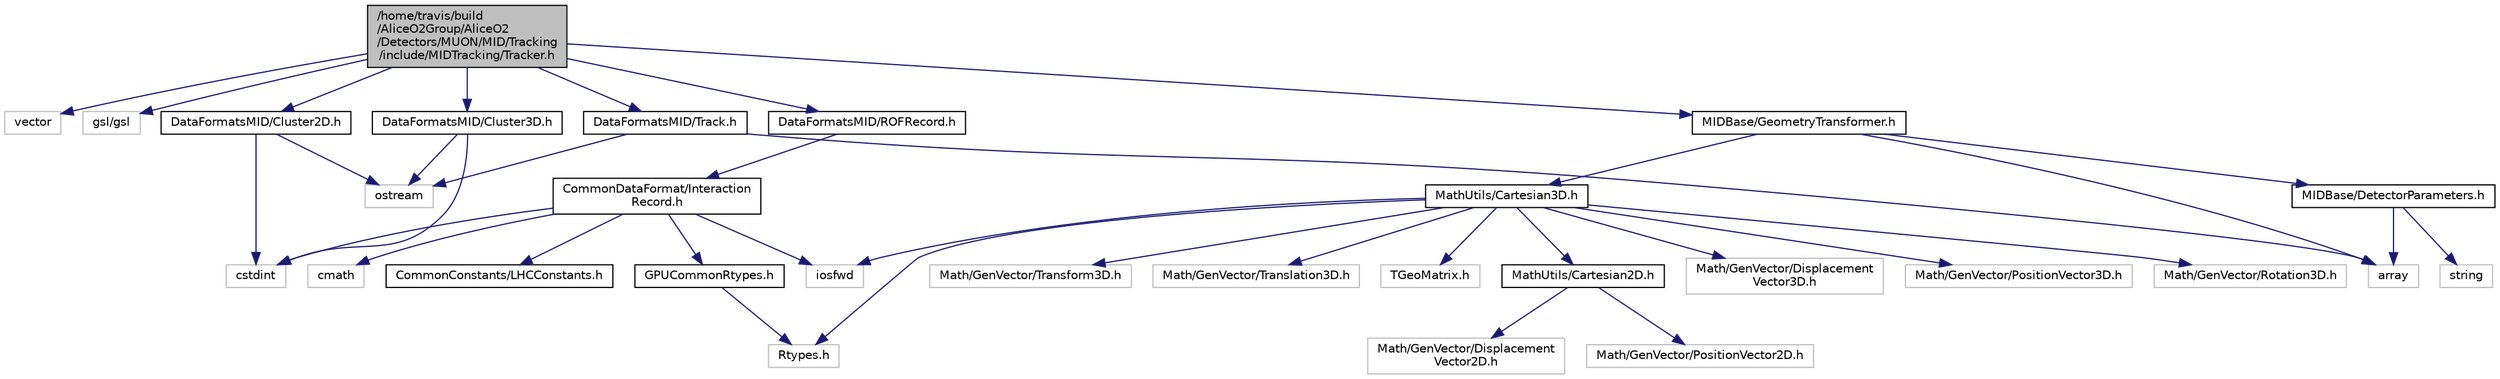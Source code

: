 digraph "/home/travis/build/AliceO2Group/AliceO2/Detectors/MUON/MID/Tracking/include/MIDTracking/Tracker.h"
{
 // INTERACTIVE_SVG=YES
  bgcolor="transparent";
  edge [fontname="Helvetica",fontsize="10",labelfontname="Helvetica",labelfontsize="10"];
  node [fontname="Helvetica",fontsize="10",shape=record];
  Node0 [label="/home/travis/build\l/AliceO2Group/AliceO2\l/Detectors/MUON/MID/Tracking\l/include/MIDTracking/Tracker.h",height=0.2,width=0.4,color="black", fillcolor="grey75", style="filled", fontcolor="black"];
  Node0 -> Node1 [color="midnightblue",fontsize="10",style="solid",fontname="Helvetica"];
  Node1 [label="vector",height=0.2,width=0.4,color="grey75"];
  Node0 -> Node2 [color="midnightblue",fontsize="10",style="solid",fontname="Helvetica"];
  Node2 [label="gsl/gsl",height=0.2,width=0.4,color="grey75"];
  Node0 -> Node3 [color="midnightblue",fontsize="10",style="solid",fontname="Helvetica"];
  Node3 [label="DataFormatsMID/Cluster2D.h",height=0.2,width=0.4,color="black",URL="$d6/d31/Cluster2D_8h.html",tooltip="Reconstructed cluster per RPC. "];
  Node3 -> Node4 [color="midnightblue",fontsize="10",style="solid",fontname="Helvetica"];
  Node4 [label="ostream",height=0.2,width=0.4,color="grey75"];
  Node3 -> Node5 [color="midnightblue",fontsize="10",style="solid",fontname="Helvetica"];
  Node5 [label="cstdint",height=0.2,width=0.4,color="grey75"];
  Node0 -> Node6 [color="midnightblue",fontsize="10",style="solid",fontname="Helvetica"];
  Node6 [label="DataFormatsMID/Cluster3D.h",height=0.2,width=0.4,color="black",URL="$d0/daa/Cluster3D_8h.html",tooltip="Reconstructed MID cluster (global coordinates) "];
  Node6 -> Node4 [color="midnightblue",fontsize="10",style="solid",fontname="Helvetica"];
  Node6 -> Node5 [color="midnightblue",fontsize="10",style="solid",fontname="Helvetica"];
  Node0 -> Node7 [color="midnightblue",fontsize="10",style="solid",fontname="Helvetica"];
  Node7 [label="DataFormatsMID/ROFRecord.h",height=0.2,width=0.4,color="black",URL="$d2/df9/MUON_2MID_2include_2DataFormatsMID_2ROFRecord_8h.html",tooltip="Definition of the MID event record. "];
  Node7 -> Node8 [color="midnightblue",fontsize="10",style="solid",fontname="Helvetica"];
  Node8 [label="CommonDataFormat/Interaction\lRecord.h",height=0.2,width=0.4,color="black",URL="$d9/d80/InteractionRecord_8h.html"];
  Node8 -> Node9 [color="midnightblue",fontsize="10",style="solid",fontname="Helvetica"];
  Node9 [label="GPUCommonRtypes.h",height=0.2,width=0.4,color="black",URL="$d2/d45/GPUCommonRtypes_8h.html"];
  Node9 -> Node10 [color="midnightblue",fontsize="10",style="solid",fontname="Helvetica"];
  Node10 [label="Rtypes.h",height=0.2,width=0.4,color="grey75"];
  Node8 -> Node11 [color="midnightblue",fontsize="10",style="solid",fontname="Helvetica"];
  Node11 [label="iosfwd",height=0.2,width=0.4,color="grey75"];
  Node8 -> Node5 [color="midnightblue",fontsize="10",style="solid",fontname="Helvetica"];
  Node8 -> Node12 [color="midnightblue",fontsize="10",style="solid",fontname="Helvetica"];
  Node12 [label="cmath",height=0.2,width=0.4,color="grey75"];
  Node8 -> Node13 [color="midnightblue",fontsize="10",style="solid",fontname="Helvetica"];
  Node13 [label="CommonConstants/LHCConstants.h",height=0.2,width=0.4,color="black",URL="$d4/dc6/LHCConstants_8h.html",tooltip="Header to collect LHC related constants. "];
  Node0 -> Node14 [color="midnightblue",fontsize="10",style="solid",fontname="Helvetica"];
  Node14 [label="DataFormatsMID/Track.h",height=0.2,width=0.4,color="black",URL="$d4/d54/DataFormats_2Detectors_2MUON_2MID_2include_2DataFormatsMID_2Track_8h.html",tooltip="Reconstructed MID track. "];
  Node14 -> Node15 [color="midnightblue",fontsize="10",style="solid",fontname="Helvetica"];
  Node15 [label="array",height=0.2,width=0.4,color="grey75"];
  Node14 -> Node4 [color="midnightblue",fontsize="10",style="solid",fontname="Helvetica"];
  Node0 -> Node16 [color="midnightblue",fontsize="10",style="solid",fontname="Helvetica"];
  Node16 [label="MIDBase/GeometryTransformer.h",height=0.2,width=0.4,color="black",URL="$de/d0c/GeometryTransformer_8h.html",tooltip="Geometry transformer for MID. "];
  Node16 -> Node15 [color="midnightblue",fontsize="10",style="solid",fontname="Helvetica"];
  Node16 -> Node17 [color="midnightblue",fontsize="10",style="solid",fontname="Helvetica"];
  Node17 [label="MIDBase/DetectorParameters.h",height=0.2,width=0.4,color="black",URL="$dc/de4/DetectorParameters_8h.html",tooltip="Useful detector parameters for MID. "];
  Node17 -> Node15 [color="midnightblue",fontsize="10",style="solid",fontname="Helvetica"];
  Node17 -> Node18 [color="midnightblue",fontsize="10",style="solid",fontname="Helvetica"];
  Node18 [label="string",height=0.2,width=0.4,color="grey75"];
  Node16 -> Node19 [color="midnightblue",fontsize="10",style="solid",fontname="Helvetica"];
  Node19 [label="MathUtils/Cartesian3D.h",height=0.2,width=0.4,color="black",URL="$dd/d76/Cartesian3D_8h.html"];
  Node19 -> Node20 [color="midnightblue",fontsize="10",style="solid",fontname="Helvetica"];
  Node20 [label="Math/GenVector/Displacement\lVector3D.h",height=0.2,width=0.4,color="grey75"];
  Node19 -> Node21 [color="midnightblue",fontsize="10",style="solid",fontname="Helvetica"];
  Node21 [label="Math/GenVector/PositionVector3D.h",height=0.2,width=0.4,color="grey75"];
  Node19 -> Node22 [color="midnightblue",fontsize="10",style="solid",fontname="Helvetica"];
  Node22 [label="Math/GenVector/Rotation3D.h",height=0.2,width=0.4,color="grey75"];
  Node19 -> Node23 [color="midnightblue",fontsize="10",style="solid",fontname="Helvetica"];
  Node23 [label="Math/GenVector/Transform3D.h",height=0.2,width=0.4,color="grey75"];
  Node19 -> Node24 [color="midnightblue",fontsize="10",style="solid",fontname="Helvetica"];
  Node24 [label="Math/GenVector/Translation3D.h",height=0.2,width=0.4,color="grey75"];
  Node19 -> Node10 [color="midnightblue",fontsize="10",style="solid",fontname="Helvetica"];
  Node19 -> Node25 [color="midnightblue",fontsize="10",style="solid",fontname="Helvetica"];
  Node25 [label="TGeoMatrix.h",height=0.2,width=0.4,color="grey75"];
  Node19 -> Node11 [color="midnightblue",fontsize="10",style="solid",fontname="Helvetica"];
  Node19 -> Node26 [color="midnightblue",fontsize="10",style="solid",fontname="Helvetica"];
  Node26 [label="MathUtils/Cartesian2D.h",height=0.2,width=0.4,color="black",URL="$d2/dd0/Cartesian2D_8h.html"];
  Node26 -> Node27 [color="midnightblue",fontsize="10",style="solid",fontname="Helvetica"];
  Node27 [label="Math/GenVector/Displacement\lVector2D.h",height=0.2,width=0.4,color="grey75"];
  Node26 -> Node28 [color="midnightblue",fontsize="10",style="solid",fontname="Helvetica"];
  Node28 [label="Math/GenVector/PositionVector2D.h",height=0.2,width=0.4,color="grey75"];
}
